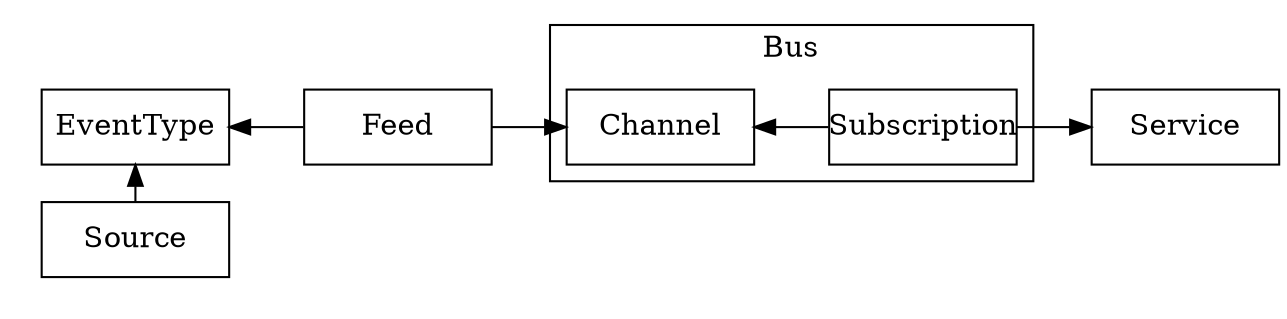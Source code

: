 // This is the overview graph for object refrences in the control plane.
//
// To reproduce the PNG, run the following:
// $ dot -Tpng overview-reference.dot -o overview-reference.png
//
digraph G {
  ordering = out;
  rankdir = LR;
  
  node [shape=rectangle; width=1.25; height=.5; fixedsize=true;]

  subgraph cluster_A {
    Source -> EventType;
    color=white; 
    {rank = same; Source; EventType}
  }

  subgraph cluster_B {
    Channel
    Subscription;
    label = "Bus";
    color=black;
  }

  EventType -> Feed [dir=back];
  Feed -> Channel;

  Subscription -> Service;
  Channel -> Subscription [dir=back];

  {rank = max; Service;}
}
